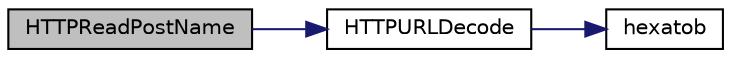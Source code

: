 digraph "HTTPReadPostName"
{
  edge [fontname="Helvetica",fontsize="10",labelfontname="Helvetica",labelfontsize="10"];
  node [fontname="Helvetica",fontsize="10",shape=record];
  rankdir="LR";
  Node1 [label="HTTPReadPostName",height=0.2,width=0.4,color="black", fillcolor="grey75", style="filled", fontcolor="black"];
  Node1 -> Node2 [color="midnightblue",fontsize="10",style="solid"];
  Node2 [label="HTTPURLDecode",height=0.2,width=0.4,color="black", fillcolor="white", style="filled",URL="$_h_t_t_p2_8c.html#a454579f4dce018d42b9598c92ec6bb27"];
  Node2 -> Node3 [color="midnightblue",fontsize="10",style="solid"];
  Node3 [label="hexatob",height=0.2,width=0.4,color="black", fillcolor="white", style="filled",URL="$_helpers_8h.html#aa0626d801822bbdeaeeec3b3a0ef7425"];
}
